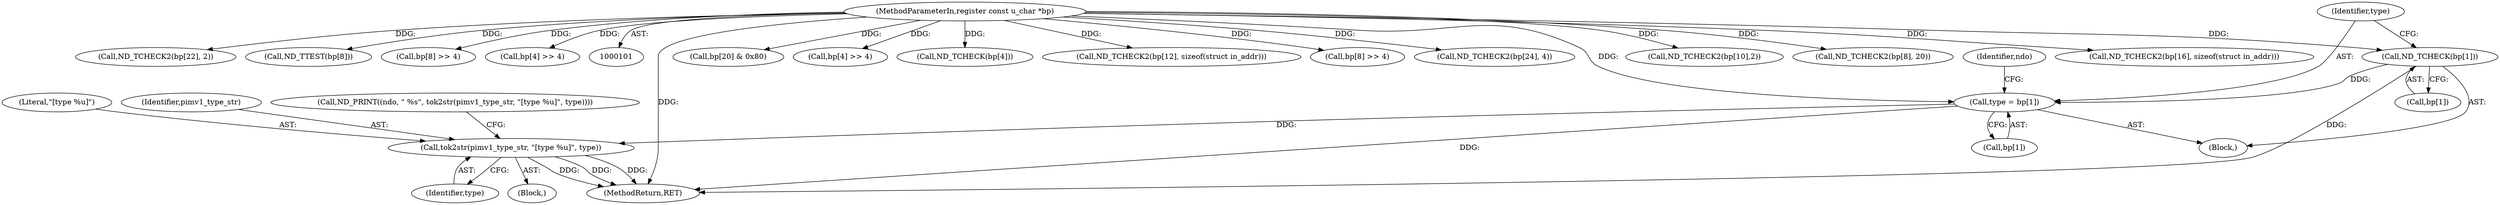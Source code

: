 digraph "0_tcpdump_5dc1860d8267b1e0cb78c9ffa2a40bea2fdb3ddc_2@array" {
"1000107" [label="(Call,ND_TCHECK(bp[1]))"];
"1000103" [label="(MethodParameterIn,register const u_char *bp)"];
"1000111" [label="(Call,type = bp[1])"];
"1000121" [label="(Call,tok2str(pimv1_type_str, \"[type %u]\", type))"];
"1000438" [label="(MethodReturn,RET)"];
"1000112" [label="(Identifier,type)"];
"1000119" [label="(Block,)"];
"1000365" [label="(Call,bp[20] & 0x80)"];
"1000426" [label="(Call,bp[4] >> 4)"];
"1000122" [label="(Identifier,pimv1_type_str)"];
"1000409" [label="(Call,ND_TCHECK(bp[4]))"];
"1000224" [label="(Call,ND_TCHECK2(bp[12], sizeof(struct in_addr)))"];
"1000113" [label="(Call,bp[1])"];
"1000108" [label="(Call,bp[1])"];
"1000166" [label="(Call,bp[8] >> 4)"];
"1000353" [label="(Call,ND_TCHECK2(bp[24], 4))"];
"1000177" [label="(Call,ND_TCHECK2(bp[10],2))"];
"1000107" [label="(Call,ND_TCHECK(bp[1]))"];
"1000116" [label="(Call,ND_PRINT((ndo, \" %s\", tok2str(pimv1_type_str, \"[type %u]\", type))))"];
"1000118" [label="(Identifier,ndo)"];
"1000199" [label="(Call,ND_TCHECK2(bp[8], 20))"];
"1000310" [label="(Call,ND_TCHECK2(bp[16], sizeof(struct in_addr)))"];
"1000255" [label="(Call,ND_TCHECK2(bp[22], 2))"];
"1000121" [label="(Call,tok2str(pimv1_type_str, \"[type %u]\", type))"];
"1000105" [label="(Block,)"];
"1000123" [label="(Literal,\"[type %u]\")"];
"1000103" [label="(MethodParameterIn,register const u_char *bp)"];
"1000130" [label="(Call,ND_TTEST(bp[8]))"];
"1000136" [label="(Call,bp[8] >> 4)"];
"1000124" [label="(Identifier,type)"];
"1000415" [label="(Call,bp[4] >> 4)"];
"1000111" [label="(Call,type = bp[1])"];
"1000107" -> "1000105"  [label="AST: "];
"1000107" -> "1000108"  [label="CFG: "];
"1000108" -> "1000107"  [label="AST: "];
"1000112" -> "1000107"  [label="CFG: "];
"1000107" -> "1000438"  [label="DDG: "];
"1000103" -> "1000107"  [label="DDG: "];
"1000107" -> "1000111"  [label="DDG: "];
"1000103" -> "1000101"  [label="AST: "];
"1000103" -> "1000438"  [label="DDG: "];
"1000103" -> "1000111"  [label="DDG: "];
"1000103" -> "1000130"  [label="DDG: "];
"1000103" -> "1000136"  [label="DDG: "];
"1000103" -> "1000166"  [label="DDG: "];
"1000103" -> "1000177"  [label="DDG: "];
"1000103" -> "1000199"  [label="DDG: "];
"1000103" -> "1000224"  [label="DDG: "];
"1000103" -> "1000255"  [label="DDG: "];
"1000103" -> "1000310"  [label="DDG: "];
"1000103" -> "1000353"  [label="DDG: "];
"1000103" -> "1000365"  [label="DDG: "];
"1000103" -> "1000409"  [label="DDG: "];
"1000103" -> "1000415"  [label="DDG: "];
"1000103" -> "1000426"  [label="DDG: "];
"1000111" -> "1000105"  [label="AST: "];
"1000111" -> "1000113"  [label="CFG: "];
"1000112" -> "1000111"  [label="AST: "];
"1000113" -> "1000111"  [label="AST: "];
"1000118" -> "1000111"  [label="CFG: "];
"1000111" -> "1000438"  [label="DDG: "];
"1000111" -> "1000121"  [label="DDG: "];
"1000121" -> "1000119"  [label="AST: "];
"1000121" -> "1000124"  [label="CFG: "];
"1000122" -> "1000121"  [label="AST: "];
"1000123" -> "1000121"  [label="AST: "];
"1000124" -> "1000121"  [label="AST: "];
"1000116" -> "1000121"  [label="CFG: "];
"1000121" -> "1000438"  [label="DDG: "];
"1000121" -> "1000438"  [label="DDG: "];
"1000121" -> "1000438"  [label="DDG: "];
}
